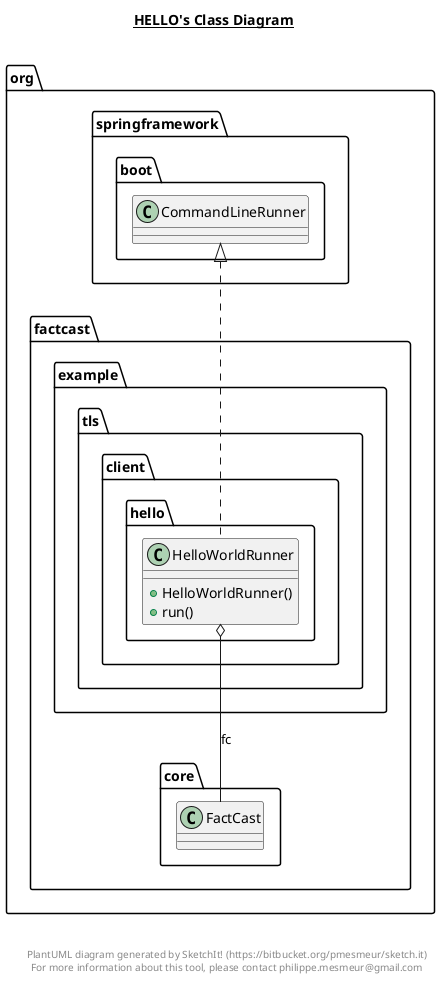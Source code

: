 @startuml

title __HELLO's Class Diagram__\n

  namespace org.factcast.example.tls.client {
    namespace hello {
      class org.factcast.example.tls.client.hello.HelloWorldRunner {
          + HelloWorldRunner()
          + run()
      }
    }
  }
  

  org.factcast.example.tls.client.hello.HelloWorldRunner .up.|> org.springframework.boot.CommandLineRunner
  org.factcast.example.tls.client.hello.HelloWorldRunner o-- org.factcast.core.FactCast : fc


right footer


PlantUML diagram generated by SketchIt! (https://bitbucket.org/pmesmeur/sketch.it)
For more information about this tool, please contact philippe.mesmeur@gmail.com
endfooter

@enduml
